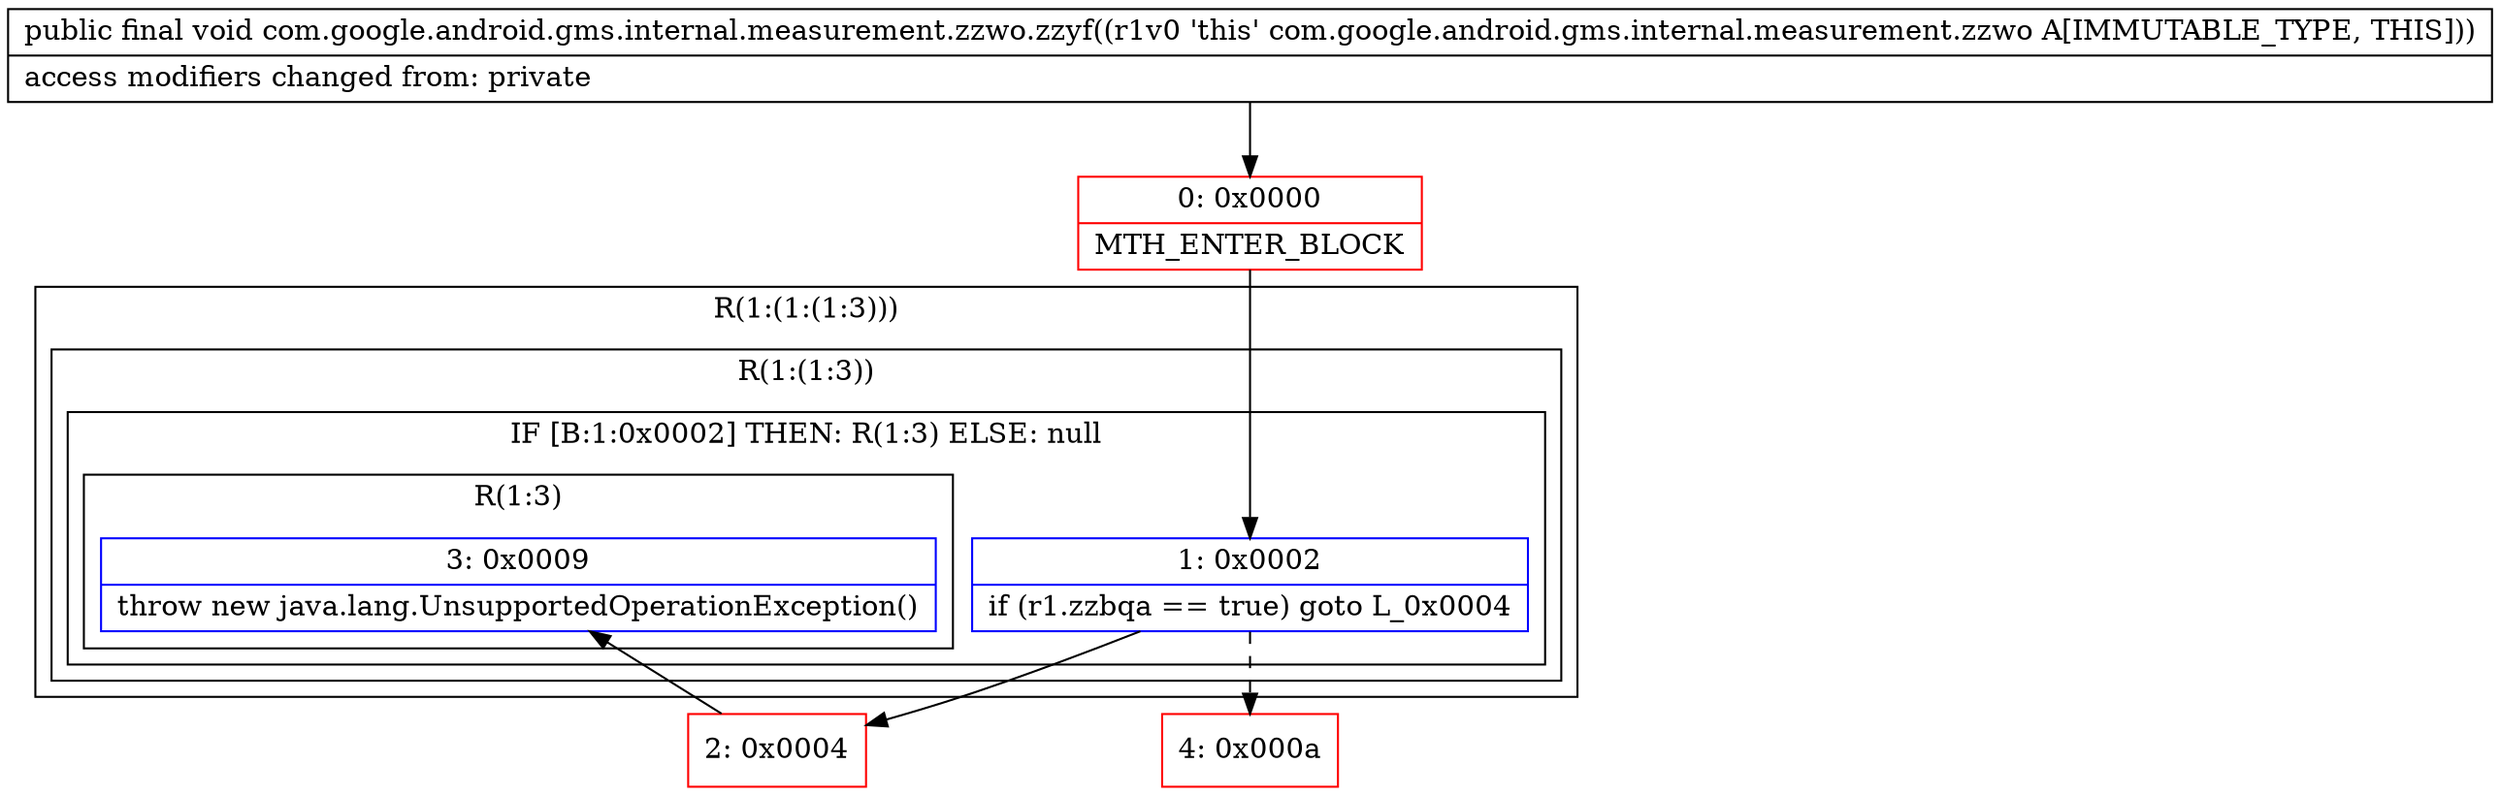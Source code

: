 digraph "CFG forcom.google.android.gms.internal.measurement.zzwo.zzyf()V" {
subgraph cluster_Region_2111274455 {
label = "R(1:(1:(1:3)))";
node [shape=record,color=blue];
subgraph cluster_Region_956867478 {
label = "R(1:(1:3))";
node [shape=record,color=blue];
subgraph cluster_IfRegion_430633743 {
label = "IF [B:1:0x0002] THEN: R(1:3) ELSE: null";
node [shape=record,color=blue];
Node_1 [shape=record,label="{1\:\ 0x0002|if (r1.zzbqa == true) goto L_0x0004\l}"];
subgraph cluster_Region_2098890497 {
label = "R(1:3)";
node [shape=record,color=blue];
Node_3 [shape=record,label="{3\:\ 0x0009|throw new java.lang.UnsupportedOperationException()\l}"];
}
}
}
}
Node_0 [shape=record,color=red,label="{0\:\ 0x0000|MTH_ENTER_BLOCK\l}"];
Node_2 [shape=record,color=red,label="{2\:\ 0x0004}"];
Node_4 [shape=record,color=red,label="{4\:\ 0x000a}"];
MethodNode[shape=record,label="{public final void com.google.android.gms.internal.measurement.zzwo.zzyf((r1v0 'this' com.google.android.gms.internal.measurement.zzwo A[IMMUTABLE_TYPE, THIS]))  | access modifiers changed from: private\l}"];
MethodNode -> Node_0;
Node_1 -> Node_2;
Node_1 -> Node_4[style=dashed];
Node_0 -> Node_1;
Node_2 -> Node_3;
}

